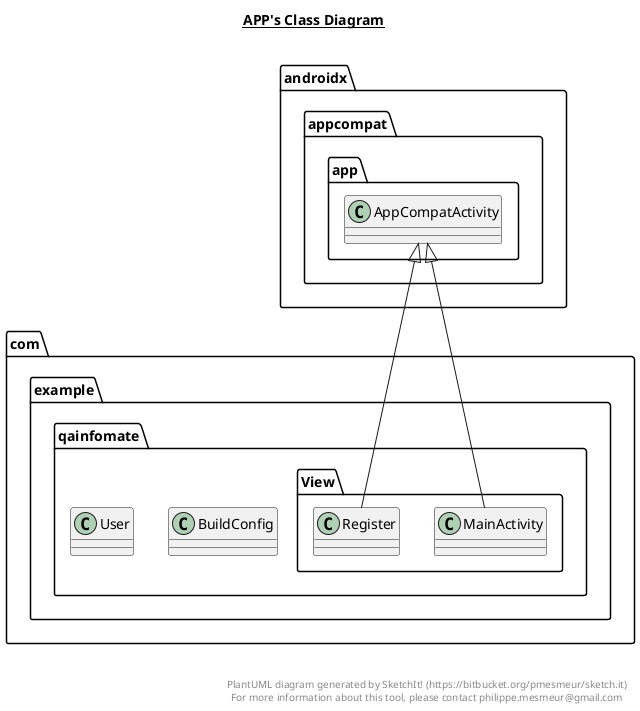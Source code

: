 @startuml

title __APP's Class Diagram__\n

  namespace com.example.qainfomate {
    class com.example.qainfomate.BuildConfig {
    }
  }
  

  namespace com.example.qainfomate {
    class com.example.qainfomate.View.MainActivity {
    }
  }
  

  namespace com.example.qainfomate {
    class com.example.qainfomate.View.Register {
    }
  }
  

  namespace com.example.qainfomate {
    class com.example.qainfomate.User {
    }
  }
  

  com.example.qainfomate.View.MainActivity -up-|> androidx.appcompat.app.AppCompatActivity
  com.example.qainfomate.View.Register -up-|> androidx.appcompat.app.AppCompatActivity


right footer


PlantUML diagram generated by SketchIt! (https://bitbucket.org/pmesmeur/sketch.it)
For more information about this tool, please contact philippe.mesmeur@gmail.com
endfooter

@enduml
